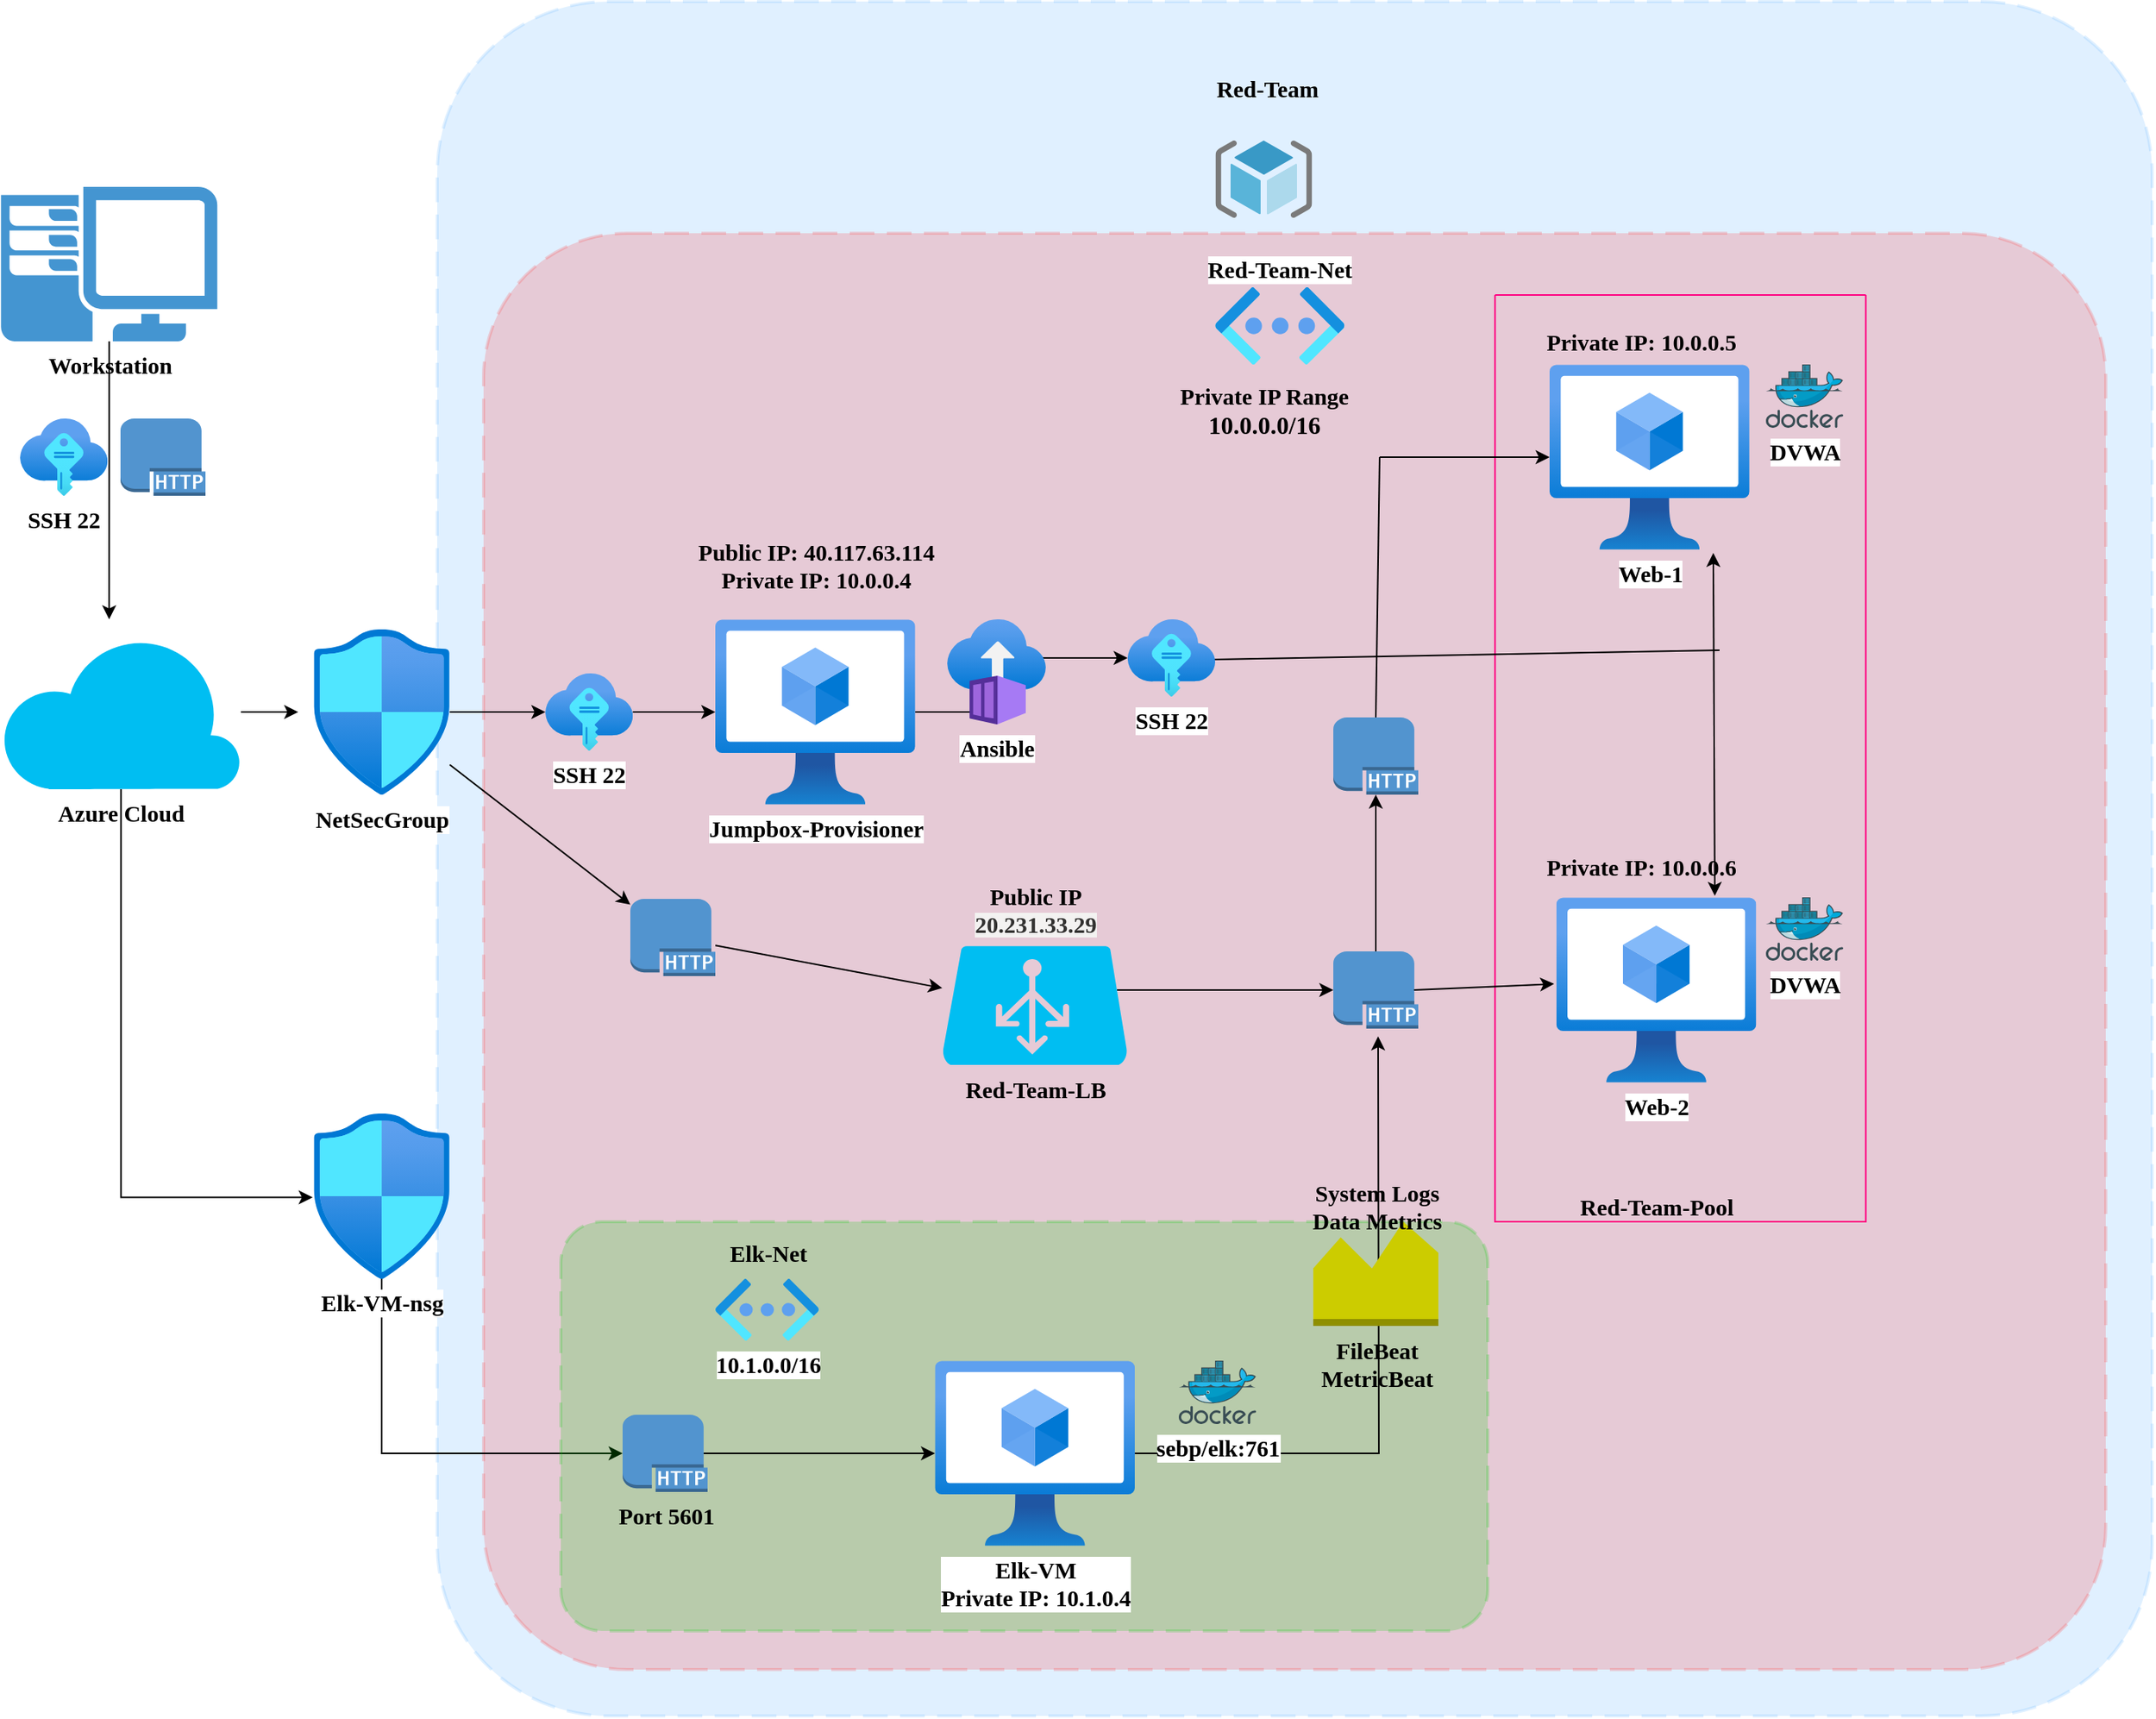 <mxfile version="17.1.2" type="device"><diagram id="AEQazDJiY-QN_FFHS8D9" name="Page-1"><mxGraphModel dx="1673" dy="2034" grid="1" gridSize="10" guides="1" tooltips="1" connect="1" arrows="1" fold="1" page="1" pageScale="1" pageWidth="850" pageHeight="1100" math="0" shadow="0"><root><mxCell id="0"/><mxCell id="1" parent="0"/><mxCell id="_TzclxxZ5H91iLI809vs-16" value="Red-Team" style="rounded=1;arcSize=10;dashed=1;strokeColor=#66B2FF;fillColor=#66B2FF;gradientColor=none;dashPattern=8 4;strokeWidth=2;fontFamily=Times New Roman;fontSize=15;spacingLeft=-35;spacing=2;spacingTop=-999;container=0;fontStyle=1;opacity=20;" parent="1" vertex="1"><mxGeometry x="290" y="-80" width="1110" height="1110" as="geometry"/></mxCell><mxCell id="_TzclxxZ5H91iLI809vs-7" value="" style="rounded=1;arcSize=10;dashed=1;strokeColor=#FF3333;fillColor=#FF3333;gradientColor=none;dashPattern=8 4;strokeWidth=2;fontSize=12;fontFamily=Helvetica;opacity=20;" parent="1" vertex="1"><mxGeometry x="320" y="70" width="1050" height="930" as="geometry"/></mxCell><mxCell id="_TzclxxZ5H91iLI809vs-32" style="edgeStyle=orthogonalEdgeStyle;rounded=0;orthogonalLoop=1;jettySize=auto;html=1;fontFamily=Times New Roman;fontSize=15;" parent="1" source="_TzclxxZ5H91iLI809vs-1" edge="1"><mxGeometry relative="1" as="geometry"><mxPoint x="77.65" y="320" as="targetPoint"/></mxGeometry></mxCell><mxCell id="_TzclxxZ5H91iLI809vs-1" value="&lt;font style=&quot;font-size: 15px&quot; face=&quot;Times New Roman&quot;&gt;&lt;b&gt;Workstation&lt;/b&gt;&lt;/font&gt;" style="pointerEvents=1;shadow=0;dashed=0;html=1;strokeColor=none;fillColor=#4495D1;labelPosition=center;verticalLabelPosition=bottom;verticalAlign=top;align=center;outlineConnect=0;shape=mxgraph.veeam.2d.workstation;" parent="1" vertex="1"><mxGeometry x="7.65" y="40" width="140" height="100" as="geometry"/></mxCell><mxCell id="_TzclxxZ5H91iLI809vs-33" style="edgeStyle=orthogonalEdgeStyle;rounded=0;orthogonalLoop=1;jettySize=auto;html=1;fontFamily=Times New Roman;fontSize=15;" parent="1" source="_TzclxxZ5H91iLI809vs-2" edge="1"><mxGeometry relative="1" as="geometry"><mxPoint x="200" y="380" as="targetPoint"/></mxGeometry></mxCell><mxCell id="CeIDosNAQAU5PKTBSHOS-3" style="edgeStyle=orthogonalEdgeStyle;rounded=0;orthogonalLoop=1;jettySize=auto;html=1;exitX=0.5;exitY=1;exitDx=0;exitDy=0;exitPerimeter=0;entryX=-0.007;entryY=0.507;entryDx=0;entryDy=0;entryPerimeter=0;" edge="1" parent="1" source="_TzclxxZ5H91iLI809vs-2" target="CeIDosNAQAU5PKTBSHOS-2"><mxGeometry relative="1" as="geometry"/></mxCell><mxCell id="_TzclxxZ5H91iLI809vs-2" value="&lt;b&gt;Azure Cloud&lt;/b&gt;" style="verticalLabelPosition=bottom;html=1;verticalAlign=top;align=center;strokeColor=none;fillColor=#00BEF2;shape=mxgraph.azure.cloud;fontFamily=Times New Roman;fontSize=15;" parent="1" vertex="1"><mxGeometry x="7.65" y="330" width="155.3" height="100" as="geometry"/></mxCell><mxCell id="_TzclxxZ5H91iLI809vs-43" style="edgeStyle=orthogonalEdgeStyle;rounded=0;orthogonalLoop=1;jettySize=auto;html=1;fontFamily=Times New Roman;fontSize=15;" parent="1" source="_TzclxxZ5H91iLI809vs-10" target="_TzclxxZ5H91iLI809vs-36" edge="1"><mxGeometry relative="1" as="geometry"/></mxCell><mxCell id="_TzclxxZ5H91iLI809vs-10" value="&lt;b&gt;Jumpbox-Provisioner&lt;/b&gt;" style="aspect=fixed;html=1;points=[];align=center;image;fontSize=15;image=img/lib/azure2/compute/Virtual_Machines_Classic.svg;fontFamily=Times New Roman;strokeColor=#66B2FF;" parent="1" vertex="1"><mxGeometry x="470" y="320" width="129.37" height="120" as="geometry"/></mxCell><mxCell id="_TzclxxZ5H91iLI809vs-12" value="&lt;font style=&quot;font-size: 15px&quot;&gt;&lt;b&gt;Web-1&lt;/b&gt;&lt;/font&gt;" style="aspect=fixed;html=1;points=[];align=center;image;fontSize=12;image=img/lib/azure2/compute/Virtual_Machines_Classic.svg;fontFamily=Times New Roman;strokeColor=#66B2FF;" parent="1" vertex="1"><mxGeometry x="1010" y="155" width="129.37" height="120" as="geometry"/></mxCell><mxCell id="_TzclxxZ5H91iLI809vs-15" value="" style="sketch=0;aspect=fixed;html=1;points=[];align=center;image;fontSize=12;image=img/lib/mscae/ResourceGroup.svg;fontFamily=Times New Roman;strokeColor=#66B2FF;" parent="1" vertex="1"><mxGeometry x="793.75" y="10" width="62.5" height="50" as="geometry"/></mxCell><mxCell id="_TzclxxZ5H91iLI809vs-41" style="edgeStyle=orthogonalEdgeStyle;rounded=0;orthogonalLoop=1;jettySize=auto;html=1;fontFamily=Times New Roman;fontSize=15;" parent="1" source="_TzclxxZ5H91iLI809vs-14" target="_TzclxxZ5H91iLI809vs-35" edge="1"><mxGeometry relative="1" as="geometry"/></mxCell><mxCell id="_TzclxxZ5H91iLI809vs-14" value="&lt;font style=&quot;font-size: 15px&quot;&gt;NetSecGroup&lt;/font&gt;" style="aspect=fixed;html=1;points=[];align=center;image;fontSize=12;image=img/lib/azure2/networking/Network_Security_Groups.svg;fontFamily=Times New Roman;strokeColor=#66B2FF;fontStyle=1" parent="1" vertex="1"><mxGeometry x="210" y="326.5" width="88.12" height="107" as="geometry"/></mxCell><mxCell id="_TzclxxZ5H91iLI809vs-17" value="Red-Team-Net" style="aspect=fixed;html=1;points=[];align=center;image;fontSize=15;image=img/lib/azure2/networking/Virtual_Networks_Classic.svg;fontFamily=Times New Roman;strokeColor=#66B2FF;labelPosition=center;verticalLabelPosition=top;verticalAlign=bottom;fontStyle=1" parent="1" vertex="1"><mxGeometry x="793.55" y="105" width="83.75" height="50" as="geometry"/></mxCell><mxCell id="_TzclxxZ5H91iLI809vs-20" value="&lt;br&gt;Private IP Range&lt;br&gt;&lt;span style=&quot;color: rgb(0 , 0 , 0) ; font-family: &amp;#34;times new roman&amp;#34; ; font-size: medium ; font-style: normal ; letter-spacing: normal ; text-indent: 0px ; text-transform: none ; word-spacing: 0px ; display: inline ; float: none&quot;&gt;10.0.0.0/16&lt;/span&gt;&lt;br&gt;" style="text;html=1;resizable=0;autosize=1;align=center;verticalAlign=middle;points=[];fillColor=none;strokeColor=none;rounded=0;fontFamily=Times New Roman;fontSize=15;fontStyle=1" parent="1" vertex="1"><mxGeometry x="765" y="145.5" width="120" height="60" as="geometry"/></mxCell><UserObject label="Public IP: 40.117.63.114&lt;br&gt;Private IP: 10.0.0.4" link="40.117.63.114" id="_TzclxxZ5H91iLI809vs-21"><mxCell style="text;html=1;resizable=0;autosize=1;align=center;verticalAlign=middle;points=[];fillColor=none;strokeColor=none;rounded=0;fontFamily=Times New Roman;fontSize=15;fontStyle=1" parent="1" vertex="1"><mxGeometry x="449.68" y="265" width="170" height="40" as="geometry"/></mxCell></UserObject><mxCell id="_TzclxxZ5H91iLI809vs-22" value="&lt;b&gt;Red-Team-LB&lt;/b&gt;" style="verticalLabelPosition=bottom;html=1;verticalAlign=top;align=center;strokeColor=none;fillColor=#00BEF2;shape=mxgraph.azure.azure_load_balancer;fontFamily=Times New Roman;fontSize=15;" parent="1" vertex="1"><mxGeometry x="616.88" y="531.5" width="120" height="77" as="geometry"/></mxCell><mxCell id="_TzclxxZ5H91iLI809vs-24" value="&lt;b&gt;&lt;font style=&quot;font-size: 15px&quot;&gt;DVWA&lt;/font&gt;&lt;/b&gt;" style="sketch=0;aspect=fixed;html=1;points=[];align=center;image;fontSize=12;image=img/lib/mscae/Docker.svg;fontFamily=Times New Roman;strokeColor=#66B2FF;" parent="1" vertex="1"><mxGeometry x="1150" y="155" width="50" height="41" as="geometry"/></mxCell><mxCell id="_TzclxxZ5H91iLI809vs-27" value="&lt;b style=&quot;font-size: 15px;&quot;&gt;Ansible&lt;/b&gt;" style="aspect=fixed;html=1;points=[];align=center;image;fontSize=15;image=img/lib/azure2/compute/Container_Instances.svg;fontFamily=Times New Roman;strokeColor=#66B2FF;" parent="1" vertex="1"><mxGeometry x="620" y="320" width="64" height="68" as="geometry"/></mxCell><mxCell id="_TzclxxZ5H91iLI809vs-28" value="&lt;br&gt;&lt;br&gt;Public IP&lt;br class=&quot;Apple-interchange-newline&quot; style=&quot;font-size: 15px&quot;&gt;&lt;span style=&quot;color: rgb(50 , 49 , 48) ; font-size: 15px ; font-style: normal ; letter-spacing: normal ; text-align: left ; text-indent: 0px ; text-transform: none ; word-spacing: 0px ; background-color: rgb(243 , 242 , 241) ; display: inline ; float: none&quot;&gt;20.231.33.29&lt;/span&gt;&lt;br&gt;" style="text;html=1;resizable=0;autosize=1;align=center;verticalAlign=middle;points=[];fillColor=none;strokeColor=none;rounded=0;fontFamily=Times New Roman;fontSize=15;fontStyle=1" parent="1" vertex="1"><mxGeometry x="631.87" y="450" width="90" height="80" as="geometry"/></mxCell><mxCell id="_TzclxxZ5H91iLI809vs-34" value="&lt;b&gt;&lt;font style=&quot;font-size: 15px&quot;&gt;SSH 22&lt;/font&gt;&lt;/b&gt;" style="aspect=fixed;html=1;points=[];align=center;image;fontSize=12;image=img/lib/azure2/other/SSH_Keys.svg;fontFamily=Times New Roman;strokeColor=#66B2FF;" parent="1" vertex="1"><mxGeometry x="20" y="190" width="56.67" height="50" as="geometry"/></mxCell><mxCell id="_TzclxxZ5H91iLI809vs-29" value="" style="swimlane;startSize=0;fontFamily=Times New Roman;fontSize=15;strokeColor=#FF0080;container=0;spacingBottom=-1;fillColor=#FF0080;swimlaneFillColor=none;" parent="1" vertex="1"><mxGeometry x="974.68" y="110" width="240" height="600" as="geometry"><mxRectangle x="460" y="220" width="50" height="40" as="alternateBounds"/></mxGeometry></mxCell><mxCell id="_TzclxxZ5H91iLI809vs-31" value="&lt;b&gt;Red-Team-Pool&lt;/b&gt;" style="text;html=1;resizable=0;autosize=1;align=center;verticalAlign=middle;points=[];fillColor=none;strokeColor=none;rounded=0;fontFamily=Times New Roman;fontSize=15;" parent="_TzclxxZ5H91iLI809vs-29" vertex="1"><mxGeometry x="49.36" y="580" width="110" height="20" as="geometry"/></mxCell><mxCell id="_TzclxxZ5H91iLI809vs-25" value="&lt;b&gt;&lt;font style=&quot;font-size: 15px&quot;&gt;DVWA&lt;/font&gt;&lt;/b&gt;" style="sketch=0;aspect=fixed;html=1;points=[];align=center;image;fontSize=12;image=img/lib/mscae/Docker.svg;fontFamily=Times New Roman;strokeColor=#66B2FF;" parent="_TzclxxZ5H91iLI809vs-29" vertex="1"><mxGeometry x="175.32" y="390" width="50" height="41" as="geometry"/></mxCell><mxCell id="_TzclxxZ5H91iLI809vs-13" value="Web-2" style="aspect=fixed;html=1;points=[];align=center;image;fontSize=15;image=img/lib/azure2/compute/Virtual_Machines_Classic.svg;fontFamily=Times New Roman;strokeColor=#66B2FF;fontStyle=1" parent="_TzclxxZ5H91iLI809vs-29" vertex="1"><mxGeometry x="39.68" y="390" width="129.37" height="120" as="geometry"/></mxCell><mxCell id="_TzclxxZ5H91iLI809vs-18" value="&lt;b&gt;Private IP: 10.0.0.5&lt;/b&gt;" style="text;html=1;resizable=0;autosize=1;align=center;verticalAlign=middle;points=[];fillColor=none;strokeColor=none;rounded=0;fontFamily=Times New Roman;fontSize=15;" parent="_TzclxxZ5H91iLI809vs-29" vertex="1"><mxGeometry x="24.68" y="20" width="140" height="20" as="geometry"/></mxCell><mxCell id="_TzclxxZ5H91iLI809vs-19" value="&lt;b&gt;Private IP: 10.0.0.6&lt;/b&gt;" style="text;html=1;resizable=0;autosize=1;align=center;verticalAlign=middle;points=[];fillColor=none;strokeColor=none;rounded=0;fontFamily=Times New Roman;fontSize=15;" parent="_TzclxxZ5H91iLI809vs-29" vertex="1"><mxGeometry x="24.68" y="360" width="140" height="20" as="geometry"/></mxCell><mxCell id="_TzclxxZ5H91iLI809vs-57" value="" style="endArrow=none;html=1;rounded=0;fontFamily=Times New Roman;fontSize=15;exitX=0.99;exitY=0.52;exitDx=0;exitDy=0;exitPerimeter=0;" parent="_TzclxxZ5H91iLI809vs-29" source="_TzclxxZ5H91iLI809vs-36" edge="1"><mxGeometry width="50" height="50" relative="1" as="geometry"><mxPoint x="39.68" y="280" as="sourcePoint"/><mxPoint x="145.32" y="230" as="targetPoint"/></mxGeometry></mxCell><mxCell id="_TzclxxZ5H91iLI809vs-42" style="edgeStyle=orthogonalEdgeStyle;rounded=0;orthogonalLoop=1;jettySize=auto;html=1;fontFamily=Times New Roman;fontSize=15;" parent="1" source="_TzclxxZ5H91iLI809vs-35" target="_TzclxxZ5H91iLI809vs-10" edge="1"><mxGeometry relative="1" as="geometry"/></mxCell><mxCell id="_TzclxxZ5H91iLI809vs-35" value="&lt;b&gt;&lt;font style=&quot;font-size: 15px&quot;&gt;SSH 22&lt;/font&gt;&lt;/b&gt;" style="aspect=fixed;html=1;points=[];align=center;image;fontSize=12;image=img/lib/azure2/other/SSH_Keys.svg;fontFamily=Times New Roman;strokeColor=#66B2FF;" parent="1" vertex="1"><mxGeometry x="360" y="355" width="56.67" height="50" as="geometry"/></mxCell><mxCell id="_TzclxxZ5H91iLI809vs-36" value="&lt;font style=&quot;font-size: 15px&quot;&gt;&lt;b&gt;SSH 22&lt;/b&gt;&lt;/font&gt;" style="aspect=fixed;html=1;points=[];align=center;image;fontSize=12;image=img/lib/azure2/other/SSH_Keys.svg;fontFamily=Times New Roman;strokeColor=#66B2FF;" parent="1" vertex="1"><mxGeometry x="736.88" y="320" width="56.67" height="50" as="geometry"/></mxCell><mxCell id="_TzclxxZ5H91iLI809vs-37" value="" style="outlineConnect=0;dashed=0;verticalLabelPosition=bottom;verticalAlign=top;align=center;html=1;shape=mxgraph.aws3.http_protocol;fillColor=#5294CF;gradientColor=none;fontFamily=Times New Roman;fontSize=15;strokeColor=#66B2FF;" parent="1" vertex="1"><mxGeometry x="85" y="190" width="55" height="50" as="geometry"/></mxCell><mxCell id="_TzclxxZ5H91iLI809vs-38" value="" style="outlineConnect=0;dashed=0;verticalLabelPosition=bottom;verticalAlign=top;align=center;html=1;shape=mxgraph.aws3.http_protocol;fillColor=#5294CF;gradientColor=none;fontFamily=Times New Roman;fontSize=15;strokeColor=#66B2FF;" parent="1" vertex="1"><mxGeometry x="415" y="501" width="55" height="50" as="geometry"/></mxCell><mxCell id="_TzclxxZ5H91iLI809vs-39" value="" style="outlineConnect=0;dashed=0;verticalLabelPosition=bottom;verticalAlign=top;align=center;html=1;shape=mxgraph.aws3.http_protocol;fillColor=#5294CF;gradientColor=none;fontFamily=Times New Roman;fontSize=15;strokeColor=#66B2FF;" parent="1" vertex="1"><mxGeometry x="870" y="535" width="55" height="50" as="geometry"/></mxCell><mxCell id="_TzclxxZ5H91iLI809vs-40" value="" style="outlineConnect=0;dashed=0;verticalLabelPosition=bottom;verticalAlign=top;align=center;html=1;shape=mxgraph.aws3.http_protocol;fillColor=#5294CF;gradientColor=none;fontFamily=Times New Roman;fontSize=15;strokeColor=#66B2FF;" parent="1" vertex="1"><mxGeometry x="870" y="383.5" width="55" height="50" as="geometry"/></mxCell><mxCell id="_TzclxxZ5H91iLI809vs-47" value="" style="endArrow=classic;html=1;rounded=0;fontFamily=Times New Roman;fontSize=15;" parent="1" source="_TzclxxZ5H91iLI809vs-14" target="_TzclxxZ5H91iLI809vs-38" edge="1"><mxGeometry width="50" height="50" relative="1" as="geometry"><mxPoint x="310" y="480" as="sourcePoint"/><mxPoint x="360" y="430" as="targetPoint"/></mxGeometry></mxCell><mxCell id="_TzclxxZ5H91iLI809vs-49" value="" style="endArrow=classic;html=1;rounded=0;fontFamily=Times New Roman;fontSize=15;" parent="1" source="_TzclxxZ5H91iLI809vs-38" target="_TzclxxZ5H91iLI809vs-22" edge="1"><mxGeometry width="50" height="50" relative="1" as="geometry"><mxPoint x="509.68" y="570" as="sourcePoint"/><mxPoint x="559.68" y="520" as="targetPoint"/></mxGeometry></mxCell><mxCell id="_TzclxxZ5H91iLI809vs-50" value="" style="endArrow=classic;html=1;rounded=0;fontFamily=Times New Roman;fontSize=15;exitX=0.95;exitY=0.5;exitDx=0;exitDy=0;exitPerimeter=0;entryX=-0.011;entryY=0.467;entryDx=0;entryDy=0;entryPerimeter=0;" parent="1" source="_TzclxxZ5H91iLI809vs-39" target="_TzclxxZ5H91iLI809vs-13" edge="1"><mxGeometry width="50" height="50" relative="1" as="geometry"><mxPoint x="910" y="575" as="sourcePoint"/><mxPoint x="960" y="525" as="targetPoint"/></mxGeometry></mxCell><mxCell id="_TzclxxZ5H91iLI809vs-51" value="" style="endArrow=classic;html=1;rounded=0;fontFamily=Times New Roman;fontSize=15;entryX=0;entryY=0.5;entryDx=0;entryDy=0;entryPerimeter=0;exitX=0.943;exitY=0.37;exitDx=0;exitDy=0;exitPerimeter=0;" parent="1" source="_TzclxxZ5H91iLI809vs-22" target="_TzclxxZ5H91iLI809vs-39" edge="1"><mxGeometry width="50" height="50" relative="1" as="geometry"><mxPoint x="740" y="560" as="sourcePoint"/><mxPoint x="807.5" y="520" as="targetPoint"/></mxGeometry></mxCell><mxCell id="_TzclxxZ5H91iLI809vs-53" value="" style="endArrow=none;html=1;rounded=0;fontFamily=Times New Roman;fontSize=15;exitX=0.5;exitY=0;exitDx=0;exitDy=0;exitPerimeter=0;" parent="1" source="_TzclxxZ5H91iLI809vs-40" edge="1"><mxGeometry width="50" height="50" relative="1" as="geometry"><mxPoint x="850" y="265" as="sourcePoint"/><mxPoint x="900" y="215" as="targetPoint"/></mxGeometry></mxCell><mxCell id="_TzclxxZ5H91iLI809vs-54" value="" style="endArrow=classic;html=1;rounded=0;fontFamily=Times New Roman;fontSize=15;exitX=0.5;exitY=0;exitDx=0;exitDy=0;exitPerimeter=0;entryX=0.5;entryY=1;entryDx=0;entryDy=0;entryPerimeter=0;" parent="1" source="_TzclxxZ5H91iLI809vs-39" target="_TzclxxZ5H91iLI809vs-40" edge="1"><mxGeometry width="50" height="50" relative="1" as="geometry"><mxPoint x="840" y="520" as="sourcePoint"/><mxPoint x="890" y="470" as="targetPoint"/></mxGeometry></mxCell><mxCell id="_TzclxxZ5H91iLI809vs-56" value="" style="endArrow=classic;html=1;rounded=0;fontFamily=Times New Roman;fontSize=15;" parent="1" target="_TzclxxZ5H91iLI809vs-12" edge="1"><mxGeometry width="50" height="50" relative="1" as="geometry"><mxPoint x="900" y="215" as="sourcePoint"/><mxPoint x="980" y="180" as="targetPoint"/></mxGeometry></mxCell><mxCell id="_TzclxxZ5H91iLI809vs-58" value="" style="endArrow=classic;startArrow=classic;html=1;rounded=0;fontFamily=Times New Roman;fontSize=15;exitX=0.793;exitY=-0.008;exitDx=0;exitDy=0;exitPerimeter=0;entryX=0.819;entryY=1.017;entryDx=0;entryDy=0;entryPerimeter=0;" parent="1" source="_TzclxxZ5H91iLI809vs-13" target="_TzclxxZ5H91iLI809vs-12" edge="1"><mxGeometry width="50" height="50" relative="1" as="geometry"><mxPoint x="1083.68" y="370" as="sourcePoint"/><mxPoint x="1134.04" y="320" as="targetPoint"/></mxGeometry></mxCell><mxCell id="CeIDosNAQAU5PKTBSHOS-8" style="edgeStyle=orthogonalEdgeStyle;rounded=0;orthogonalLoop=1;jettySize=auto;html=1;entryX=0;entryY=0.5;entryDx=0;entryDy=0;entryPerimeter=0;" edge="1" parent="1" source="CeIDosNAQAU5PKTBSHOS-2" target="CeIDosNAQAU5PKTBSHOS-5"><mxGeometry relative="1" as="geometry"><Array as="points"><mxPoint x="254" y="860"/></Array></mxGeometry></mxCell><mxCell id="CeIDosNAQAU5PKTBSHOS-2" value="&lt;font style=&quot;font-size: 15px&quot;&gt;Elk-VM-nsg&lt;/font&gt;" style="aspect=fixed;html=1;points=[];align=center;image;fontSize=12;image=img/lib/azure2/networking/Network_Security_Groups.svg;fontFamily=Times New Roman;strokeColor=#66B2FF;fontStyle=1" vertex="1" parent="1"><mxGeometry x="210" y="640" width="88.12" height="107" as="geometry"/></mxCell><mxCell id="CeIDosNAQAU5PKTBSHOS-11" value="" style="rounded=1;arcSize=10;dashed=1;strokeColor=#00CC00;fillColor=#00CC00;gradientColor=none;dashPattern=8 4;strokeWidth=2;fontSize=12;fontFamily=Helvetica;opacity=20;" vertex="1" parent="1"><mxGeometry x="370" y="710" width="600" height="265" as="geometry"/></mxCell><mxCell id="CeIDosNAQAU5PKTBSHOS-22" style="edgeStyle=orthogonalEdgeStyle;rounded=0;orthogonalLoop=1;jettySize=auto;html=1;fontFamily=Times New Roman;fontSize=15;" edge="1" parent="1" source="CeIDosNAQAU5PKTBSHOS-4"><mxGeometry relative="1" as="geometry"><mxPoint x="899" y="590" as="targetPoint"/></mxGeometry></mxCell><mxCell id="CeIDosNAQAU5PKTBSHOS-4" value="Elk-VM&lt;br&gt;Private IP: 10.1.0.4" style="aspect=fixed;html=1;points=[];align=center;image;fontSize=15;image=img/lib/azure2/compute/Virtual_Machines_Classic.svg;fontFamily=Times New Roman;strokeColor=#66B2FF;fontStyle=1" vertex="1" parent="1"><mxGeometry x="612.19" y="800" width="129.37" height="120" as="geometry"/></mxCell><mxCell id="CeIDosNAQAU5PKTBSHOS-7" style="edgeStyle=orthogonalEdgeStyle;rounded=0;orthogonalLoop=1;jettySize=auto;html=1;exitX=0.95;exitY=0.5;exitDx=0;exitDy=0;exitPerimeter=0;" edge="1" parent="1" source="CeIDosNAQAU5PKTBSHOS-5" target="CeIDosNAQAU5PKTBSHOS-4"><mxGeometry relative="1" as="geometry"/></mxCell><mxCell id="CeIDosNAQAU5PKTBSHOS-5" value="&lt;font size=&quot;1&quot;&gt;&lt;b style=&quot;font-size: 15px&quot;&gt;Port 5601&lt;/b&gt;&lt;/font&gt;" style="outlineConnect=0;dashed=0;verticalLabelPosition=bottom;verticalAlign=top;align=center;html=1;shape=mxgraph.aws3.http_protocol;fillColor=#5294CF;gradientColor=none;fontFamily=Times New Roman;fontSize=15;strokeColor=#66B2FF;" vertex="1" parent="1"><mxGeometry x="410" y="835" width="55" height="50" as="geometry"/></mxCell><mxCell id="CeIDosNAQAU5PKTBSHOS-12" value="&lt;b&gt;&lt;font face=&quot;Times New Roman&quot; style=&quot;font-size: 15px&quot;&gt;10.1.0.0/16&lt;/font&gt;&lt;/b&gt;" style="aspect=fixed;html=1;points=[];align=center;image;fontSize=12;image=img/lib/azure2/networking/Virtual_Networks_Classic.svg;strokeColor=#FF3333;" vertex="1" parent="1"><mxGeometry x="470" y="747" width="67" height="40" as="geometry"/></mxCell><mxCell id="CeIDosNAQAU5PKTBSHOS-13" value="&lt;b&gt;Elk-Net&lt;/b&gt;" style="text;html=1;resizable=0;autosize=1;align=center;verticalAlign=middle;points=[];fillColor=none;strokeColor=none;rounded=0;fontFamily=Times New Roman;fontSize=15;" vertex="1" parent="1"><mxGeometry x="468.5" y="720" width="70" height="20" as="geometry"/></mxCell><mxCell id="CeIDosNAQAU5PKTBSHOS-21" value="&lt;span style=&quot;font-size: 15px&quot;&gt;&lt;b&gt;sebp/elk:761&lt;/b&gt;&lt;/span&gt;" style="sketch=0;aspect=fixed;html=1;points=[];align=center;image;fontSize=12;image=img/lib/mscae/Docker.svg;fontFamily=Times New Roman;strokeColor=#66B2FF;" vertex="1" parent="1"><mxGeometry x="770" y="800" width="50" height="41" as="geometry"/></mxCell><mxCell id="CeIDosNAQAU5PKTBSHOS-24" value="&lt;b&gt;FileBeat&lt;br&gt;MetricBeat&lt;/b&gt;" style="outlineConnect=0;dashed=0;verticalLabelPosition=bottom;verticalAlign=top;align=center;html=1;shape=mxgraph.aws3.monitoring;fillColor=#CCCC00;gradientColor=none;fontFamily=Times New Roman;fontSize=15;strokeColor=default;" vertex="1" parent="1"><mxGeometry x="857" y="710" width="81" height="67.5" as="geometry"/></mxCell><mxCell id="CeIDosNAQAU5PKTBSHOS-25" value="&lt;b&gt;System Logs&lt;br&gt;Data Metrics&lt;/b&gt;" style="text;html=1;resizable=0;autosize=1;align=center;verticalAlign=middle;points=[];fillColor=none;strokeColor=none;rounded=0;fontFamily=Times New Roman;fontSize=15;" vertex="1" parent="1"><mxGeometry x="847.5" y="680" width="100" height="40" as="geometry"/></mxCell></root></mxGraphModel></diagram></mxfile>